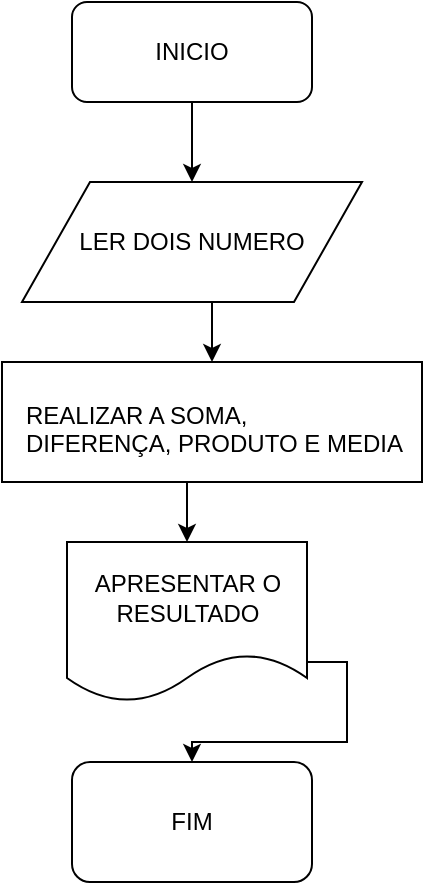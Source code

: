 <mxfile version="12.8.0" type="device"><diagram id="C5RBs43oDa-KdzZeNtuy" name="Page-1"><mxGraphModel dx="1102" dy="614" grid="1" gridSize="10" guides="1" tooltips="1" connect="1" arrows="1" fold="1" page="1" pageScale="1" pageWidth="827" pageHeight="1169" math="0" shadow="0"><root><mxCell id="WIyWlLk6GJQsqaUBKTNV-0"/><mxCell id="WIyWlLk6GJQsqaUBKTNV-1" parent="WIyWlLk6GJQsqaUBKTNV-0"/><mxCell id="yZJIcWONExo_v3kQg8oy-14" style="edgeStyle=orthogonalEdgeStyle;rounded=0;orthogonalLoop=1;jettySize=auto;html=1;exitX=0.5;exitY=1;exitDx=0;exitDy=0;entryX=0.5;entryY=0;entryDx=0;entryDy=0;" edge="1" parent="WIyWlLk6GJQsqaUBKTNV-1" source="yZJIcWONExo_v3kQg8oy-7" target="yZJIcWONExo_v3kQg8oy-8"><mxGeometry relative="1" as="geometry"/></mxCell><mxCell id="yZJIcWONExo_v3kQg8oy-7" value="INICIO" style="rounded=1;whiteSpace=wrap;html=1;" vertex="1" parent="WIyWlLk6GJQsqaUBKTNV-1"><mxGeometry x="245" y="110" width="120" height="50" as="geometry"/></mxCell><mxCell id="yZJIcWONExo_v3kQg8oy-15" style="edgeStyle=orthogonalEdgeStyle;rounded=0;orthogonalLoop=1;jettySize=auto;html=1;exitX=0.5;exitY=1;exitDx=0;exitDy=0;entryX=0.5;entryY=0;entryDx=0;entryDy=0;" edge="1" parent="WIyWlLk6GJQsqaUBKTNV-1" source="yZJIcWONExo_v3kQg8oy-8" target="yZJIcWONExo_v3kQg8oy-9"><mxGeometry relative="1" as="geometry"/></mxCell><mxCell id="yZJIcWONExo_v3kQg8oy-8" value="LER DOIS NUMERO" style="shape=parallelogram;perimeter=parallelogramPerimeter;whiteSpace=wrap;html=1;" vertex="1" parent="WIyWlLk6GJQsqaUBKTNV-1"><mxGeometry x="220" y="200" width="170" height="60" as="geometry"/></mxCell><mxCell id="yZJIcWONExo_v3kQg8oy-16" style="edgeStyle=orthogonalEdgeStyle;rounded=0;orthogonalLoop=1;jettySize=auto;html=1;exitX=0.5;exitY=1;exitDx=0;exitDy=0;entryX=0.5;entryY=0;entryDx=0;entryDy=0;" edge="1" parent="WIyWlLk6GJQsqaUBKTNV-1" source="yZJIcWONExo_v3kQg8oy-9" target="yZJIcWONExo_v3kQg8oy-10"><mxGeometry relative="1" as="geometry"/></mxCell><mxCell id="yZJIcWONExo_v3kQg8oy-9" value="" style="rounded=0;whiteSpace=wrap;html=1;" vertex="1" parent="WIyWlLk6GJQsqaUBKTNV-1"><mxGeometry x="210" y="290" width="210" height="60" as="geometry"/></mxCell><mxCell id="yZJIcWONExo_v3kQg8oy-17" style="edgeStyle=orthogonalEdgeStyle;rounded=0;orthogonalLoop=1;jettySize=auto;html=1;exitX=1;exitY=0.75;exitDx=0;exitDy=0;entryX=0.5;entryY=0;entryDx=0;entryDy=0;" edge="1" parent="WIyWlLk6GJQsqaUBKTNV-1" source="yZJIcWONExo_v3kQg8oy-10" target="yZJIcWONExo_v3kQg8oy-11"><mxGeometry relative="1" as="geometry"/></mxCell><mxCell id="yZJIcWONExo_v3kQg8oy-10" value="APRESENTAR O RESULTADO" style="shape=document;whiteSpace=wrap;html=1;boundedLbl=1;" vertex="1" parent="WIyWlLk6GJQsqaUBKTNV-1"><mxGeometry x="242.5" y="380" width="120" height="80" as="geometry"/></mxCell><mxCell id="yZJIcWONExo_v3kQg8oy-11" value="FIM" style="rounded=1;whiteSpace=wrap;html=1;" vertex="1" parent="WIyWlLk6GJQsqaUBKTNV-1"><mxGeometry x="245" y="490" width="120" height="60" as="geometry"/></mxCell><mxCell id="yZJIcWONExo_v3kQg8oy-12" value="REALIZAR A SOMA, &lt;br&gt;DIFERENÇA, PRODUTO E MEDIA" style="text;html=1;" vertex="1" parent="WIyWlLk6GJQsqaUBKTNV-1"><mxGeometry x="220" y="302.5" width="137.5" height="47.5" as="geometry"/></mxCell></root></mxGraphModel></diagram></mxfile>